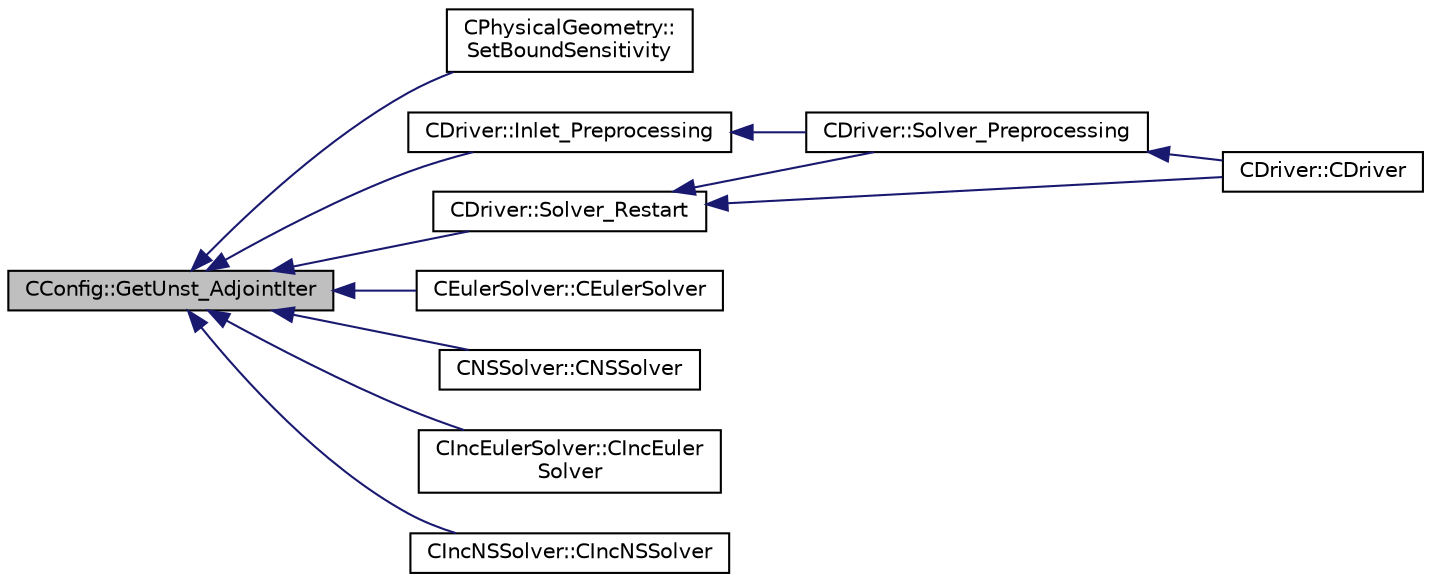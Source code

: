 digraph "CConfig::GetUnst_AdjointIter"
{
  edge [fontname="Helvetica",fontsize="10",labelfontname="Helvetica",labelfontsize="10"];
  node [fontname="Helvetica",fontsize="10",shape=record];
  rankdir="LR";
  Node13155 [label="CConfig::GetUnst_AdjointIter",height=0.2,width=0.4,color="black", fillcolor="grey75", style="filled", fontcolor="black"];
  Node13155 -> Node13156 [dir="back",color="midnightblue",fontsize="10",style="solid",fontname="Helvetica"];
  Node13156 [label="CPhysicalGeometry::\lSetBoundSensitivity",height=0.2,width=0.4,color="black", fillcolor="white", style="filled",URL="$class_c_physical_geometry.html#abc5f9291c48e1ae4532f2b1b18888ef0",tooltip="Read the sensitivity from an input file. "];
  Node13155 -> Node13157 [dir="back",color="midnightblue",fontsize="10",style="solid",fontname="Helvetica"];
  Node13157 [label="CDriver::Inlet_Preprocessing",height=0.2,width=0.4,color="black", fillcolor="white", style="filled",URL="$class_c_driver.html#a8d1d31e052654d8727217a911482b898",tooltip="Preprocess the inlets via file input for all solvers. "];
  Node13157 -> Node13158 [dir="back",color="midnightblue",fontsize="10",style="solid",fontname="Helvetica"];
  Node13158 [label="CDriver::Solver_Preprocessing",height=0.2,width=0.4,color="black", fillcolor="white", style="filled",URL="$class_c_driver.html#add15058928d0b7462a7b8257417d0914",tooltip="Definition and allocation of all solution classes. "];
  Node13158 -> Node13159 [dir="back",color="midnightblue",fontsize="10",style="solid",fontname="Helvetica"];
  Node13159 [label="CDriver::CDriver",height=0.2,width=0.4,color="black", fillcolor="white", style="filled",URL="$class_c_driver.html#a3fca4a013a6efa9bbb38fe78a86b5f3d",tooltip="Constructor of the class. "];
  Node13155 -> Node13160 [dir="back",color="midnightblue",fontsize="10",style="solid",fontname="Helvetica"];
  Node13160 [label="CDriver::Solver_Restart",height=0.2,width=0.4,color="black", fillcolor="white", style="filled",URL="$class_c_driver.html#aa80035d9abc789c07b30280d2435dcf6",tooltip="Restart of the solvers from the restart files. "];
  Node13160 -> Node13159 [dir="back",color="midnightblue",fontsize="10",style="solid",fontname="Helvetica"];
  Node13160 -> Node13158 [dir="back",color="midnightblue",fontsize="10",style="solid",fontname="Helvetica"];
  Node13155 -> Node13161 [dir="back",color="midnightblue",fontsize="10",style="solid",fontname="Helvetica"];
  Node13161 [label="CEulerSolver::CEulerSolver",height=0.2,width=0.4,color="black", fillcolor="white", style="filled",URL="$class_c_euler_solver.html#ae1e74218b4e943111b100d7ddcbd4db9"];
  Node13155 -> Node13162 [dir="back",color="midnightblue",fontsize="10",style="solid",fontname="Helvetica"];
  Node13162 [label="CNSSolver::CNSSolver",height=0.2,width=0.4,color="black", fillcolor="white", style="filled",URL="$class_c_n_s_solver.html#a2a8ad49c42b4546696e631cf44b7788b"];
  Node13155 -> Node13163 [dir="back",color="midnightblue",fontsize="10",style="solid",fontname="Helvetica"];
  Node13163 [label="CIncEulerSolver::CIncEuler\lSolver",height=0.2,width=0.4,color="black", fillcolor="white", style="filled",URL="$class_c_inc_euler_solver.html#a91f644b8f9a00215bac5bcd31dfc06d8"];
  Node13155 -> Node13164 [dir="back",color="midnightblue",fontsize="10",style="solid",fontname="Helvetica"];
  Node13164 [label="CIncNSSolver::CIncNSSolver",height=0.2,width=0.4,color="black", fillcolor="white", style="filled",URL="$class_c_inc_n_s_solver.html#a82152ac7e91fb1c5c073d98a1f08e2aa"];
}
